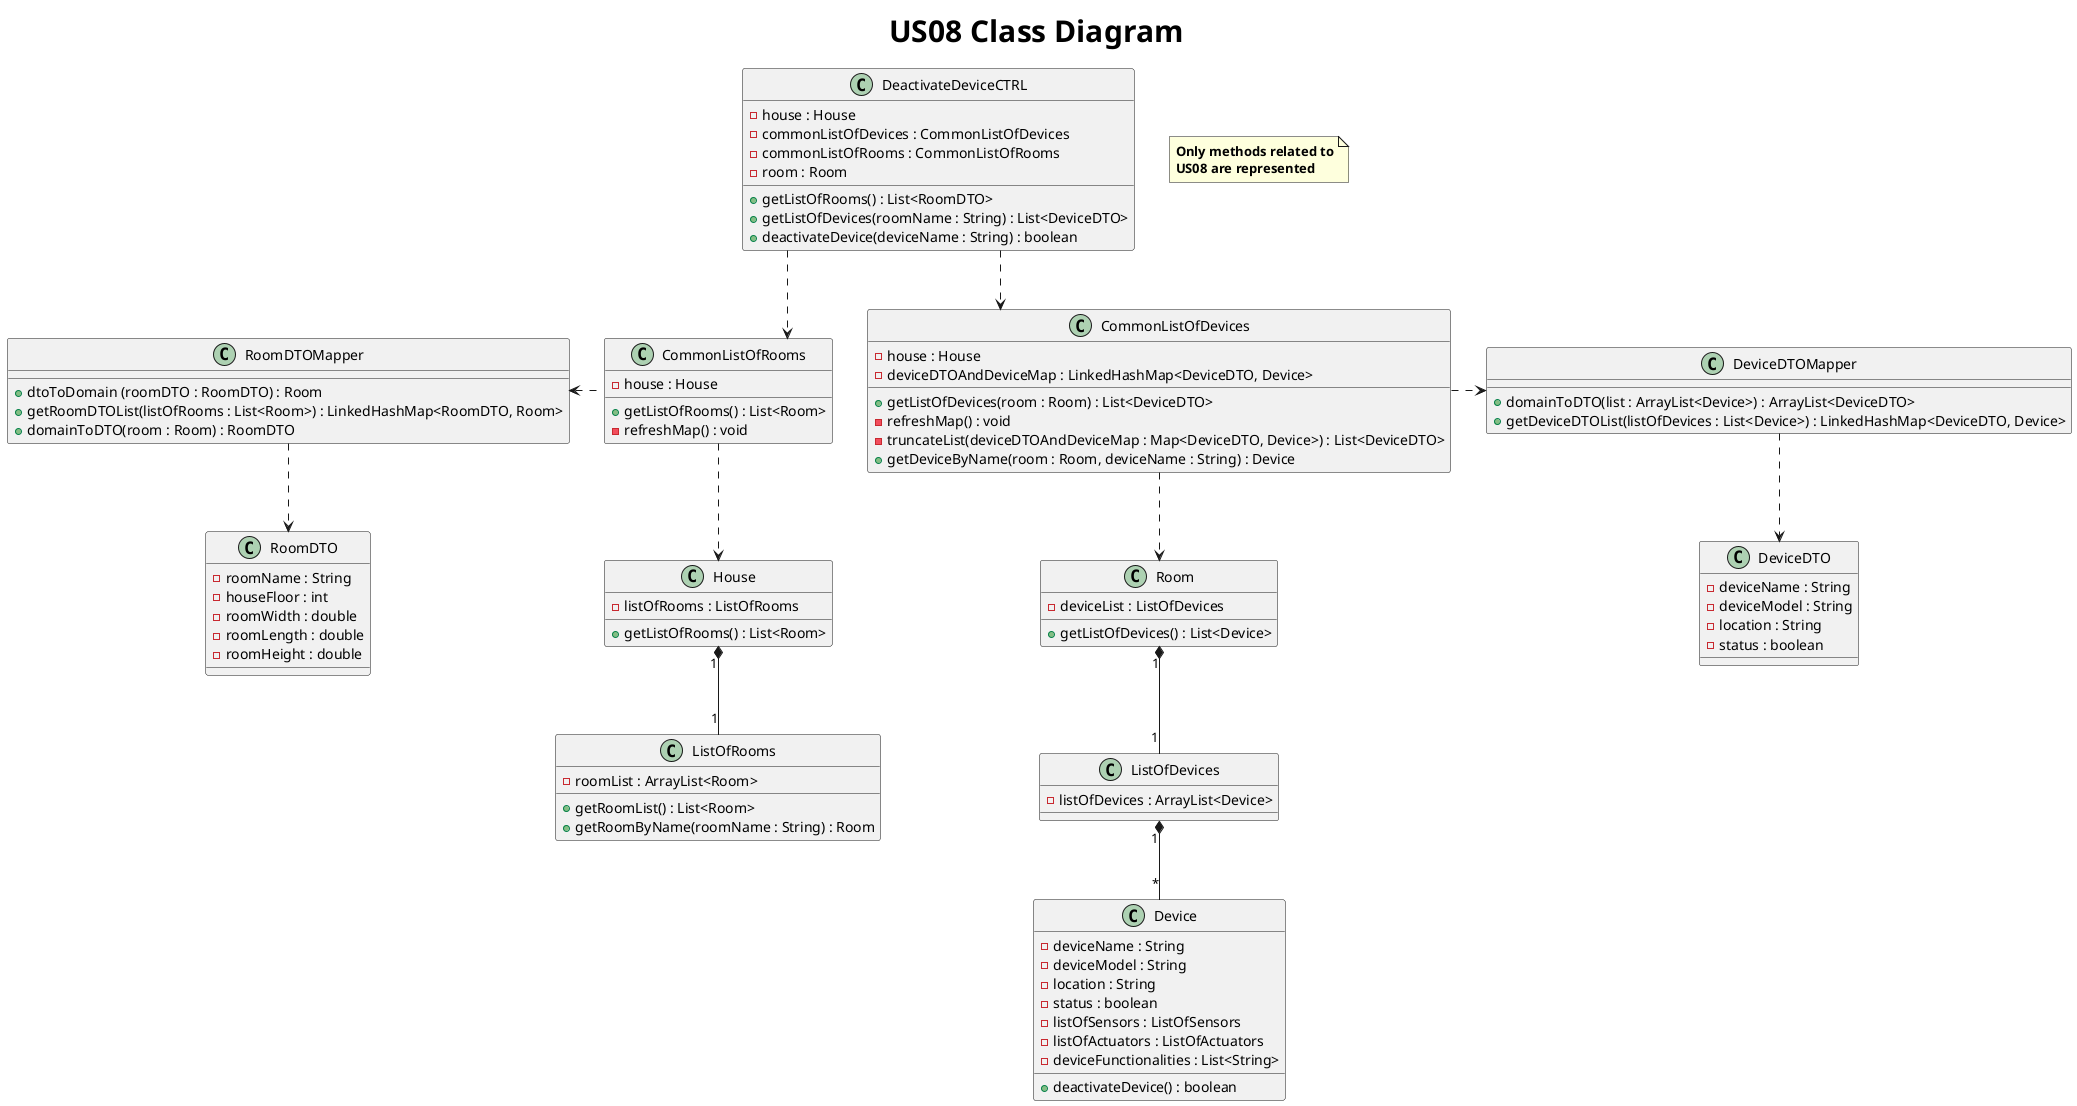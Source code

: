 @startuml
title <size: 30> US08 Class Diagram
skinparam linetype ortho

note "<b>Only methods related to\n<b>US08 are represented" as 1
class DeactivateDeviceCTRL {
    - house : House
    - commonListOfDevices : CommonListOfDevices
    - commonListOfRooms : CommonListOfRooms
    - room : Room
    + getListOfRooms() : List<RoomDTO>
    + getListOfDevices(roomName : String) : List<DeviceDTO>
    + deactivateDevice(deviceName : String) : boolean
}

class CommonListOfRooms {
    - house : House
    + getListOfRooms() : List<Room>
    - refreshMap() : void
}

class CommonListOfDevices {
    - house : House
    - deviceDTOAndDeviceMap : LinkedHashMap<DeviceDTO, Device>
    + getListOfDevices(room : Room) : List<DeviceDTO>
    - refreshMap() : void
    - truncateList(deviceDTOAndDeviceMap : Map<DeviceDTO, Device>) : List<DeviceDTO>
    + getDeviceByName(room : Room, deviceName : String) : Device
}

class House {
    - listOfRooms : ListOfRooms
    + getListOfRooms() : List<Room>
}

class Room {
    - deviceList : ListOfDevices
    + getListOfDevices() : List<Device>
}

class ListOfRooms {
    - roomList : ArrayList<Room>
    + getRoomList() : List<Room>
    + getRoomByName(roomName : String) : Room
}

class RoomDTOMapper {
    + dtoToDomain (roomDTO : RoomDTO) : Room
    + getRoomDTOList(listOfRooms : List<Room>) : LinkedHashMap<RoomDTO, Room>
    + domainToDTO(room : Room) : RoomDTO
}

class RoomDTO {
    - roomName : String
    - houseFloor : int
    - roomWidth : double
    - roomLength : double
    - roomHeight : double
}

class ListOfDevices {
    - listOfDevices : ArrayList<Device>
}

class Device {
    - deviceName : String
    - deviceModel : String
    - location : String
    - status : boolean
    - listOfSensors : ListOfSensors
    - listOfActuators : ListOfActuators
    - deviceFunctionalities : List<String>
    + deactivateDevice() : boolean
}

class DeviceDTOMapper {
    + domainToDTO(list : ArrayList<Device>) : ArrayList<DeviceDTO>
    + getDeviceDTOList(listOfDevices : List<Device>) : LinkedHashMap<DeviceDTO, Device>

}

class DeviceDTO {
    - deviceName : String
    - deviceModel : String
    - location : String
    - status : boolean
}

DeactivateDeviceCTRL ..> CommonListOfRooms
CommonListOfRooms -.> House
House "1" *-- "1" ListOfRooms
CommonListOfRooms -left..> RoomDTOMapper
RoomDTOMapper ..> RoomDTO
CommonListOfDevices  ..>  Room
Room "1" *-- "1" ListOfDevices
ListOfDevices "1" *-- "*" Device
DeactivateDeviceCTRL ..> CommonListOfDevices
CommonListOfDevices -right..> DeviceDTOMapper
DeviceDTOMapper ..> DeviceDTO

@enduml
